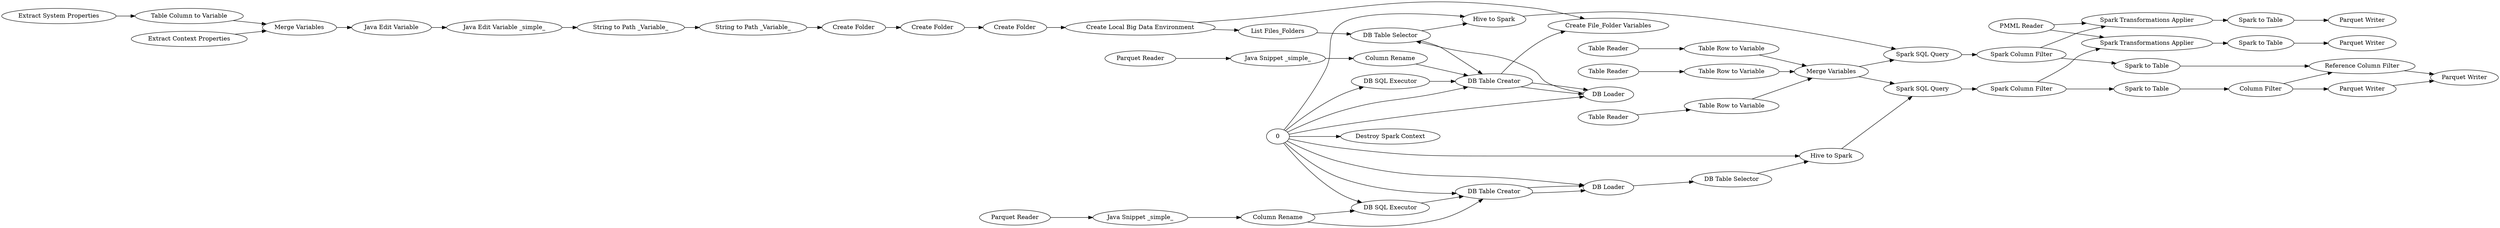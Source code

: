 digraph {
	28 [label="Extract System Properties"]
	47 [label="Create Folder"]
	48 [label="String to Path _Variable_"]
	49 [label="Java Edit Variable"]
	50 [label="Merge Variables"]
	51 [label="Table Column to Variable"]
	52 [label="Create Folder"]
	53 [label="Create Folder"]
	61 [label="Extract Context Properties"]
	86 [label="Create Local Big Data Environment"]
	87 [label="Java Edit Variable _simple_"]
	88 [label="String to Path _Variable_"]
	2541 [label="Create File_Folder Variables"]
	2624 [label="Row Filter"]
	2625 [label="Table Row to Variable"]
	2638 [label="List Files_Folders"]
	92 [label="Spark SQL Query"]
	95 [label="Spark to Table"]
	97 [label="Spark SQL Query"]
	99 [label="Spark to Table"]
	100 [label="Column Filter"]
	101 [label="Reference Column Filter"]
	336 [label="Destroy Spark Context"]
	1846 [label="DB SQL Executor"]
	1862 [label="Hive to Spark"]
	1863 [label="Hive to Spark"]
	1864 [label="Column Rename"]
	1865 [label="Column Rename"]
	1866 [label="DB SQL Executor"]
	1870 [label="Spark Transformations Applier"]
	1876 [label="Spark to Table"]
	1878 [label="Spark to Table"]
	1879 [label="Spark Transformations Applier"]
	1882 [label="Merge Variables"]
	1883 [label="Spark Column Filter"]
	1886 [label="Spark Column Filter"]
	1887 [label="Table Reader"]
	1888 [label="Table Row to Variable"]
	1889 [label="Table Reader"]
	1890 [label="Table Row to Variable"]
	1891 [label="Table Reader"]
	1892 [label="Table Row to Variable"]
	2615 [label="Parquet Reader"]
	2616 [label="DB Table Creator"]
	2617 [label="DB Loader"]
	2618 [label="DB Table Selector"]
	2619 [label="Parquet Reader"]
	2620 [label="PMML Reader"]
	2623 [label="DB Loader"]
	2624 [label="DB Table Selector"]
	2625 [label="DB Table Creator"]
	2629 [label="Java Snippet _simple_"]
	2630 [label="Java Snippet _simple_"]
	2631 [label="Parquet Writer"]
	2632 [label="Parquet Writer"]
	2633 [label="Parquet Writer"]
	2634 [label="Parquet Writer"]
	28 -> 51
	47 -> 52
	48 -> 47
	49 -> 87
	50 -> 49
	51 -> 50
	52 -> 53
	53 -> 86
	61 -> 50
	86 -> 2638
	86 -> 2541
	87 -> 88
	88 -> 48
	2624 -> 2625
	2625 -> 2541
	2638 -> 2624
	0 -> 1846
	0 -> 2616
	0 -> 2617
	0 -> 2623
	0 -> 2625
	0 -> 1862
	0 -> 1863
	0 -> 1866
	0 -> 336
	92 -> 1886
	95 -> 101
	97 -> 1883
	99 -> 100
	100 -> 101
	100 -> 2631
	101 -> 2632
	1846 -> 2616
	1862 -> 97
	1863 -> 92
	1864 -> 2625
	1865 -> 2616
	1865 -> 1846
	1866 -> 2625
	1870 -> 1876
	1876 -> 2633
	1878 -> 2634
	1879 -> 1878
	1882 -> 92
	1882 -> 97
	1883 -> 1870
	1883 -> 99
	1886 -> 95
	1886 -> 1879
	1887 -> 1888
	1888 -> 1882
	1889 -> 1890
	1890 -> 1882
	1891 -> 1892
	1892 -> 1882
	2615 -> 2629
	2616 -> 2617
	2616 -> 2617
	2617 -> 2618
	2618 -> 1862
	2619 -> 2630
	2620 -> 1879
	2620 -> 1870
	2623 -> 2624
	2624 -> 1863
	2625 -> 2623
	2625 -> 2623
	2629 -> 1865
	2630 -> 1864
	2631 -> 2632
	rankdir=LR
}
